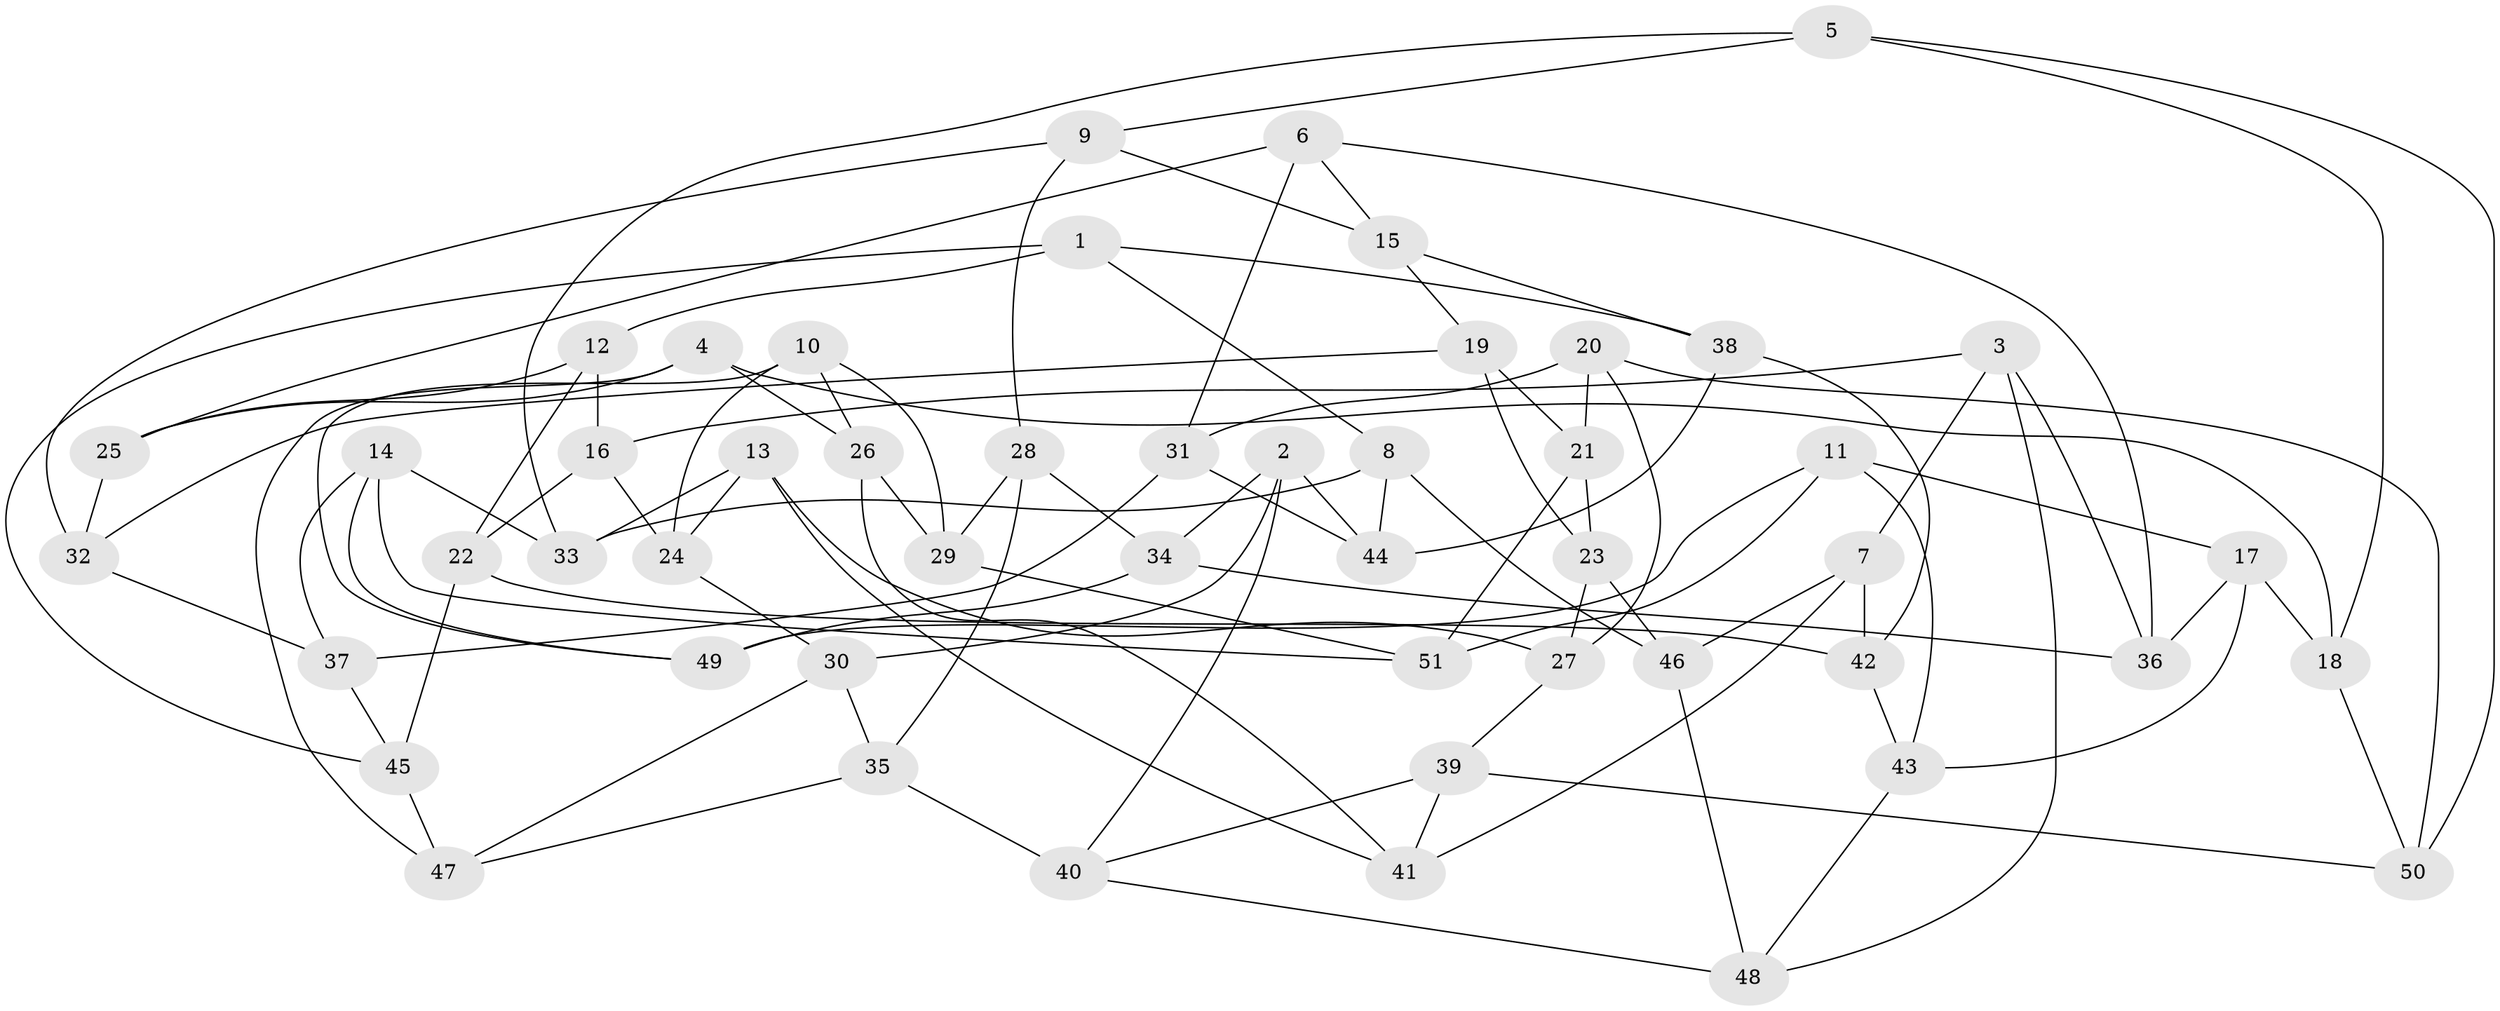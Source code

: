 // coarse degree distribution, {5: 0.2, 3: 0.28, 4: 0.28, 6: 0.12, 7: 0.08, 8: 0.04}
// Generated by graph-tools (version 1.1) at 2025/01/03/04/25 22:01:58]
// undirected, 51 vertices, 102 edges
graph export_dot {
graph [start="1"]
  node [color=gray90,style=filled];
  1;
  2;
  3;
  4;
  5;
  6;
  7;
  8;
  9;
  10;
  11;
  12;
  13;
  14;
  15;
  16;
  17;
  18;
  19;
  20;
  21;
  22;
  23;
  24;
  25;
  26;
  27;
  28;
  29;
  30;
  31;
  32;
  33;
  34;
  35;
  36;
  37;
  38;
  39;
  40;
  41;
  42;
  43;
  44;
  45;
  46;
  47;
  48;
  49;
  50;
  51;
  1 -- 12;
  1 -- 45;
  1 -- 8;
  1 -- 38;
  2 -- 30;
  2 -- 44;
  2 -- 34;
  2 -- 40;
  3 -- 48;
  3 -- 16;
  3 -- 36;
  3 -- 7;
  4 -- 47;
  4 -- 25;
  4 -- 18;
  4 -- 26;
  5 -- 50;
  5 -- 9;
  5 -- 33;
  5 -- 18;
  6 -- 31;
  6 -- 25;
  6 -- 36;
  6 -- 15;
  7 -- 42;
  7 -- 46;
  7 -- 41;
  8 -- 33;
  8 -- 46;
  8 -- 44;
  9 -- 32;
  9 -- 28;
  9 -- 15;
  10 -- 26;
  10 -- 24;
  10 -- 29;
  10 -- 49;
  11 -- 49;
  11 -- 43;
  11 -- 51;
  11 -- 17;
  12 -- 16;
  12 -- 22;
  12 -- 25;
  13 -- 27;
  13 -- 33;
  13 -- 41;
  13 -- 24;
  14 -- 37;
  14 -- 33;
  14 -- 49;
  14 -- 51;
  15 -- 38;
  15 -- 19;
  16 -- 22;
  16 -- 24;
  17 -- 43;
  17 -- 36;
  17 -- 18;
  18 -- 50;
  19 -- 23;
  19 -- 32;
  19 -- 21;
  20 -- 21;
  20 -- 31;
  20 -- 50;
  20 -- 27;
  21 -- 51;
  21 -- 23;
  22 -- 45;
  22 -- 42;
  23 -- 46;
  23 -- 27;
  24 -- 30;
  25 -- 32;
  26 -- 29;
  26 -- 41;
  27 -- 39;
  28 -- 29;
  28 -- 35;
  28 -- 34;
  29 -- 51;
  30 -- 35;
  30 -- 47;
  31 -- 37;
  31 -- 44;
  32 -- 37;
  34 -- 36;
  34 -- 49;
  35 -- 40;
  35 -- 47;
  37 -- 45;
  38 -- 42;
  38 -- 44;
  39 -- 40;
  39 -- 50;
  39 -- 41;
  40 -- 48;
  42 -- 43;
  43 -- 48;
  45 -- 47;
  46 -- 48;
}

